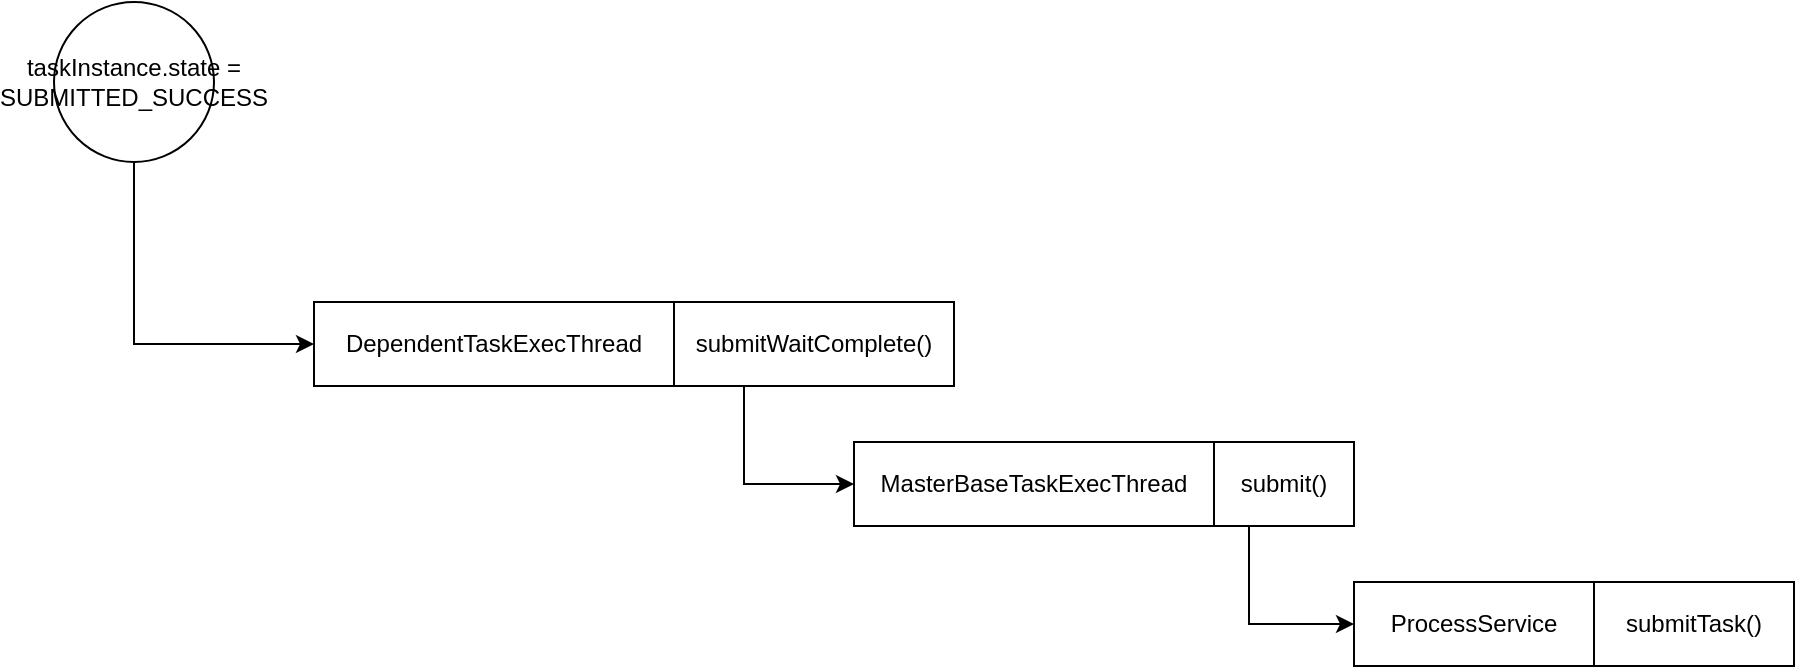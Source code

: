 <mxfile>
    <diagram id="TTaiqDAgR3BTjHICK-GA" name="Page-1">
        <mxGraphModel dx="9555" dy="-14585" grid="1" gridSize="10" guides="1" tooltips="1" connect="1" arrows="1" fold="1" page="0" pageScale="1" pageWidth="827" pageHeight="1169" math="0" shadow="0">
            <root>
                <mxCell id="0"/>
                <mxCell id="1" parent="0"/>
                <mxCell id="2" style="edgeStyle=orthogonalEdgeStyle;rounded=0;orthogonalLoop=1;jettySize=auto;html=1;exitX=0.25;exitY=1;exitDx=0;exitDy=0;entryX=0;entryY=0.5;entryDx=0;entryDy=0;" edge="1" parent="1" source="3" target="11">
                    <mxGeometry relative="1" as="geometry"/>
                </mxCell>
                <mxCell id="3" value="submitWaitComplete()" style="rounded=0;whiteSpace=wrap;html=1;" vertex="1" parent="1">
                    <mxGeometry x="-7970" y="15640" width="140" height="42" as="geometry"/>
                </mxCell>
                <mxCell id="4" value="DependentTaskExecThread" style="rounded=0;whiteSpace=wrap;html=1;" vertex="1" parent="1">
                    <mxGeometry x="-8150" y="15640" width="180" height="42" as="geometry"/>
                </mxCell>
                <mxCell id="5" value="submitTask()" style="rounded=0;whiteSpace=wrap;html=1;" vertex="1" parent="1">
                    <mxGeometry x="-7510" y="15780" width="100" height="42" as="geometry"/>
                </mxCell>
                <mxCell id="6" value="ProcessService" style="rounded=0;whiteSpace=wrap;html=1;" vertex="1" parent="1">
                    <mxGeometry x="-7630" y="15780" width="120" height="42" as="geometry"/>
                </mxCell>
                <mxCell id="7" style="edgeStyle=orthogonalEdgeStyle;rounded=0;orthogonalLoop=1;jettySize=auto;html=1;entryX=0;entryY=0.5;entryDx=0;entryDy=0;" edge="1" parent="1" source="8" target="4">
                    <mxGeometry relative="1" as="geometry">
                        <Array as="points">
                            <mxPoint x="-8240" y="15661"/>
                        </Array>
                    </mxGeometry>
                </mxCell>
                <mxCell id="8" value="taskInstance.state = SUBMITTED_SUCCESS" style="ellipse;whiteSpace=wrap;html=1;aspect=fixed;" vertex="1" parent="1">
                    <mxGeometry x="-8280" y="15490" width="80" height="80" as="geometry"/>
                </mxCell>
                <mxCell id="9" style="edgeStyle=orthogonalEdgeStyle;rounded=0;orthogonalLoop=1;jettySize=auto;html=1;exitX=0.25;exitY=1;exitDx=0;exitDy=0;entryX=0;entryY=0.5;entryDx=0;entryDy=0;" edge="1" parent="1" source="10" target="6">
                    <mxGeometry relative="1" as="geometry"/>
                </mxCell>
                <mxCell id="10" value="submit()" style="rounded=0;whiteSpace=wrap;html=1;" vertex="1" parent="1">
                    <mxGeometry x="-7700" y="15710" width="70" height="42" as="geometry"/>
                </mxCell>
                <mxCell id="11" value="MasterBaseTaskExecThread" style="rounded=0;whiteSpace=wrap;html=1;" vertex="1" parent="1">
                    <mxGeometry x="-7880" y="15710" width="180" height="42" as="geometry"/>
                </mxCell>
            </root>
        </mxGraphModel>
    </diagram>
</mxfile>